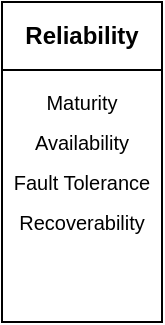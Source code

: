 <mxfile compressed="false" version="20.8.16" type="device">
  <diagram id="4TcdrXX-AY0KsejnfXiS" name="ISO-25010 (Detailed)">
    <mxGraphModel dx="1050" dy="637" grid="1" gridSize="10" guides="1" tooltips="1" connect="1" arrows="1" fold="1" page="1" pageScale="1" pageWidth="827" pageHeight="1169" math="0" shadow="0">
      <root>
        <mxCell id="_cMEJkciD_aqV913pfZD-0" />
        <mxCell id="_cMEJkciD_aqV913pfZD-1" parent="_cMEJkciD_aqV913pfZD-0" />
        <mxCell id="cZ0vHt0oVeqG0NVhwaIE-158" value="" style="rounded=0;whiteSpace=wrap;html=1;container=1;recursiveResize=0;collapsible=0;" parent="_cMEJkciD_aqV913pfZD-1" vertex="1">
          <mxGeometry x="370" y="520" width="80" height="160" as="geometry" />
        </mxCell>
        <mxCell id="cZ0vHt0oVeqG0NVhwaIE-159" value="Maturity" style="rounded=0;whiteSpace=wrap;html=1;strokeColor=none;fontSize=10;fillColor=none;" parent="cZ0vHt0oVeqG0NVhwaIE-158" vertex="1">
          <mxGeometry x="0.04" y="40" width="80" height="20" as="geometry" />
        </mxCell>
        <mxCell id="cZ0vHt0oVeqG0NVhwaIE-160" value="Availability" style="rounded=0;whiteSpace=wrap;html=1;strokeColor=none;fontSize=10;fillColor=none;" parent="cZ0vHt0oVeqG0NVhwaIE-158" vertex="1">
          <mxGeometry x="0.04" y="60" width="80" height="20" as="geometry" />
        </mxCell>
        <mxCell id="cZ0vHt0oVeqG0NVhwaIE-161" value="Reliability" style="rounded=0;whiteSpace=wrap;html=1;fontStyle=1" parent="cZ0vHt0oVeqG0NVhwaIE-158" vertex="1">
          <mxGeometry width="80" height="34" as="geometry" />
        </mxCell>
        <mxCell id="cZ0vHt0oVeqG0NVhwaIE-166" value="Fault Tolerance" style="rounded=0;whiteSpace=wrap;html=1;strokeColor=none;fontSize=10;fillColor=none;" parent="_cMEJkciD_aqV913pfZD-1" vertex="1">
          <mxGeometry x="370.04" y="600" width="80" height="20" as="geometry" />
        </mxCell>
        <mxCell id="cZ0vHt0oVeqG0NVhwaIE-167" value="Recoverability" style="rounded=0;whiteSpace=wrap;html=1;strokeColor=none;fontSize=10;fillColor=none;" parent="_cMEJkciD_aqV913pfZD-1" vertex="1">
          <mxGeometry x="370.04" y="620" width="80" height="20" as="geometry" />
        </mxCell>
      </root>
    </mxGraphModel>
  </diagram>
</mxfile>
